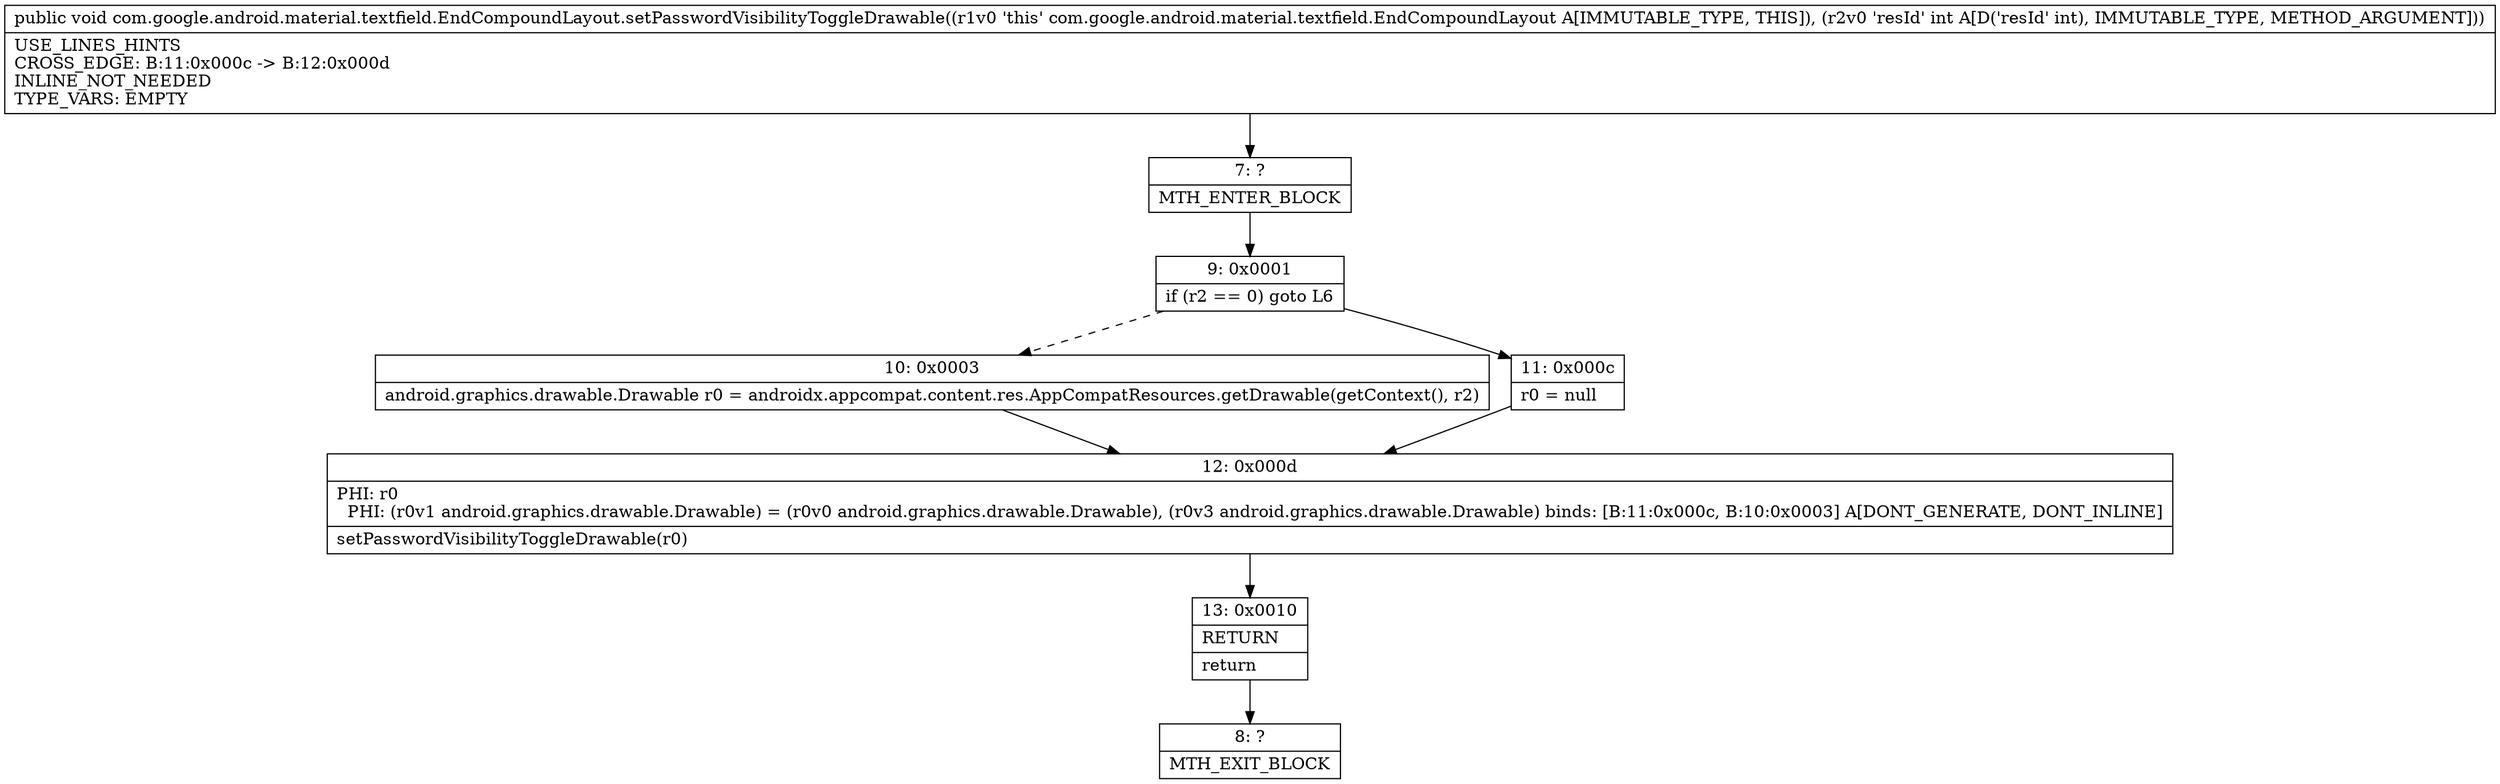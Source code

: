 digraph "CFG forcom.google.android.material.textfield.EndCompoundLayout.setPasswordVisibilityToggleDrawable(I)V" {
Node_7 [shape=record,label="{7\:\ ?|MTH_ENTER_BLOCK\l}"];
Node_9 [shape=record,label="{9\:\ 0x0001|if (r2 == 0) goto L6\l}"];
Node_10 [shape=record,label="{10\:\ 0x0003|android.graphics.drawable.Drawable r0 = androidx.appcompat.content.res.AppCompatResources.getDrawable(getContext(), r2)\l}"];
Node_12 [shape=record,label="{12\:\ 0x000d|PHI: r0 \l  PHI: (r0v1 android.graphics.drawable.Drawable) = (r0v0 android.graphics.drawable.Drawable), (r0v3 android.graphics.drawable.Drawable) binds: [B:11:0x000c, B:10:0x0003] A[DONT_GENERATE, DONT_INLINE]\l|setPasswordVisibilityToggleDrawable(r0)\l}"];
Node_13 [shape=record,label="{13\:\ 0x0010|RETURN\l|return\l}"];
Node_8 [shape=record,label="{8\:\ ?|MTH_EXIT_BLOCK\l}"];
Node_11 [shape=record,label="{11\:\ 0x000c|r0 = null\l}"];
MethodNode[shape=record,label="{public void com.google.android.material.textfield.EndCompoundLayout.setPasswordVisibilityToggleDrawable((r1v0 'this' com.google.android.material.textfield.EndCompoundLayout A[IMMUTABLE_TYPE, THIS]), (r2v0 'resId' int A[D('resId' int), IMMUTABLE_TYPE, METHOD_ARGUMENT]))  | USE_LINES_HINTS\lCROSS_EDGE: B:11:0x000c \-\> B:12:0x000d\lINLINE_NOT_NEEDED\lTYPE_VARS: EMPTY\l}"];
MethodNode -> Node_7;Node_7 -> Node_9;
Node_9 -> Node_10[style=dashed];
Node_9 -> Node_11;
Node_10 -> Node_12;
Node_12 -> Node_13;
Node_13 -> Node_8;
Node_11 -> Node_12;
}

